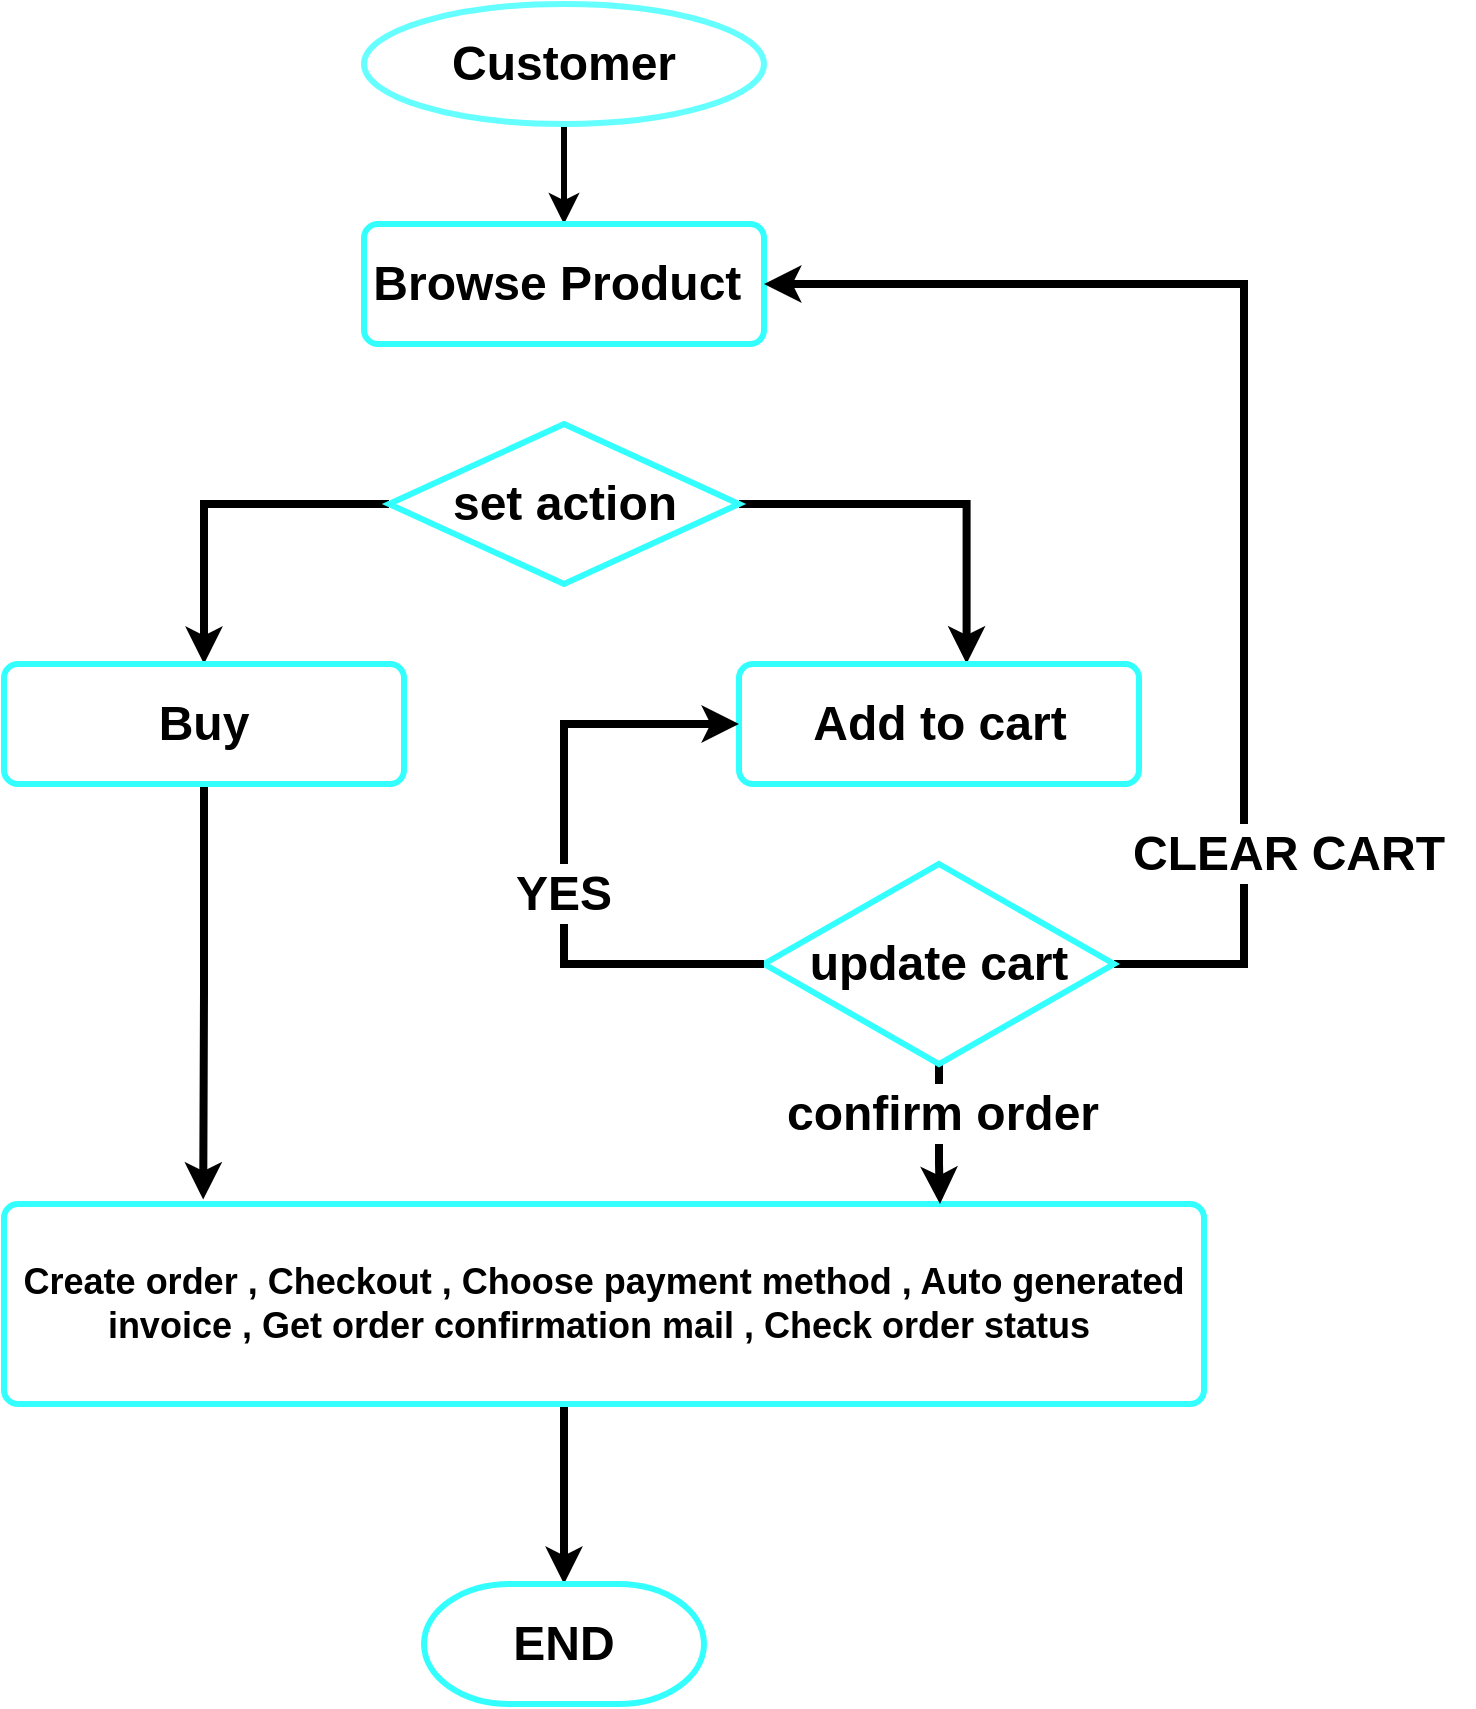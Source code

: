 <mxfile version="21.6.6" type="github">
  <diagram name="Page-1" id="Vr-Ay_9J2vr7S0z5fENa">
    <mxGraphModel dx="1050" dy="573" grid="1" gridSize="10" guides="1" tooltips="1" connect="1" arrows="1" fold="1" page="1" pageScale="1" pageWidth="850" pageHeight="1400" math="0" shadow="0">
      <root>
        <mxCell id="0" />
        <mxCell id="1" parent="0" />
        <mxCell id="WWopHkoAth9X6F_zSNTi-8" value="" style="edgeStyle=orthogonalEdgeStyle;rounded=0;orthogonalLoop=1;jettySize=auto;html=1;fontSize=12;fillColor=default;strokeWidth=3;" parent="1" source="WWopHkoAth9X6F_zSNTi-1" target="WWopHkoAth9X6F_zSNTi-2" edge="1">
          <mxGeometry relative="1" as="geometry" />
        </mxCell>
        <mxCell id="WWopHkoAth9X6F_zSNTi-1" value="&lt;h1&gt;&lt;font style=&quot;font-size: 24px;&quot;&gt;Customer&lt;/font&gt;&lt;/h1&gt;" style="strokeWidth=3;html=1;shape=mxgraph.flowchart.start_1;whiteSpace=wrap;strokeColor=#66FFFF;" parent="1" vertex="1">
          <mxGeometry x="360" y="20" width="200" height="60" as="geometry" />
        </mxCell>
        <mxCell id="WWopHkoAth9X6F_zSNTi-2" value="&lt;font style=&quot;font-size: 24px;&quot;&gt;&lt;b&gt;Browse Product&amp;nbsp;&lt;/b&gt;&lt;/font&gt;" style="rounded=1;whiteSpace=wrap;html=1;absoluteArcSize=1;arcSize=14;strokeWidth=3;strokeColor=#33FFFF;" parent="1" vertex="1">
          <mxGeometry x="360" y="130" width="200" height="60" as="geometry" />
        </mxCell>
        <mxCell id="hX6ajr4mLibBN4r1ZodI-14" style="edgeStyle=orthogonalEdgeStyle;rounded=0;orthogonalLoop=1;jettySize=auto;html=1;entryX=0.569;entryY=-0.003;entryDx=0;entryDy=0;entryPerimeter=0;strokeWidth=4;" edge="1" parent="1" source="WWopHkoAth9X6F_zSNTi-4" target="hX6ajr4mLibBN4r1ZodI-1">
          <mxGeometry relative="1" as="geometry">
            <Array as="points">
              <mxPoint x="661" y="270" />
            </Array>
          </mxGeometry>
        </mxCell>
        <mxCell id="hX6ajr4mLibBN4r1ZodI-15" style="edgeStyle=orthogonalEdgeStyle;rounded=0;orthogonalLoop=1;jettySize=auto;html=1;entryX=0.5;entryY=0;entryDx=0;entryDy=0;strokeWidth=4;" edge="1" parent="1" source="WWopHkoAth9X6F_zSNTi-4" target="hX6ajr4mLibBN4r1ZodI-2">
          <mxGeometry relative="1" as="geometry">
            <Array as="points">
              <mxPoint x="280" y="270" />
            </Array>
          </mxGeometry>
        </mxCell>
        <mxCell id="WWopHkoAth9X6F_zSNTi-4" value="&lt;h1&gt;set action&lt;/h1&gt;" style="strokeWidth=3;html=1;shape=mxgraph.flowchart.decision;whiteSpace=wrap;strokeColor=#33FFFF;rounded=1;arcSize=14;" parent="1" vertex="1">
          <mxGeometry x="372.5" y="230" width="175" height="80" as="geometry" />
        </mxCell>
        <mxCell id="hX6ajr4mLibBN4r1ZodI-16" style="edgeStyle=orthogonalEdgeStyle;rounded=0;orthogonalLoop=1;jettySize=auto;html=1;entryX=0.5;entryY=0;entryDx=0;entryDy=0;entryPerimeter=0;strokeWidth=4;" edge="1" parent="1" source="WWopHkoAth9X6F_zSNTi-6" target="WWopHkoAth9X6F_zSNTi-7">
          <mxGeometry relative="1" as="geometry">
            <Array as="points">
              <mxPoint x="460" y="740" />
              <mxPoint x="460" y="740" />
            </Array>
          </mxGeometry>
        </mxCell>
        <mxCell id="WWopHkoAth9X6F_zSNTi-6" value="&lt;h2&gt;Create order , Checkout , Choose payment method , Auto generated invoice , Get order confirmation mail , Check order status&amp;nbsp;&lt;/h2&gt;" style="rounded=1;whiteSpace=wrap;html=1;absoluteArcSize=1;arcSize=14;strokeWidth=3;strokeColor=#33FFFF;" parent="1" vertex="1">
          <mxGeometry x="180" y="620" width="600" height="100" as="geometry" />
        </mxCell>
        <mxCell id="WWopHkoAth9X6F_zSNTi-7" value="&lt;h1&gt;END&lt;/h1&gt;" style="strokeWidth=3;html=1;shape=mxgraph.flowchart.terminator;whiteSpace=wrap;strokeColor=#33FFFF;rounded=1;arcSize=14;" parent="1" vertex="1">
          <mxGeometry x="390" y="810" width="140" height="60" as="geometry" />
        </mxCell>
        <mxCell id="hX6ajr4mLibBN4r1ZodI-1" value="&lt;font style=&quot;font-size: 24px;&quot;&gt;&lt;b&gt;Add to cart&lt;/b&gt;&lt;/font&gt;" style="rounded=1;whiteSpace=wrap;html=1;absoluteArcSize=1;arcSize=14;strokeWidth=3;strokeColor=#33FFFF;" vertex="1" parent="1">
          <mxGeometry x="547.5" y="350" width="200" height="60" as="geometry" />
        </mxCell>
        <mxCell id="hX6ajr4mLibBN4r1ZodI-13" style="edgeStyle=orthogonalEdgeStyle;rounded=0;orthogonalLoop=1;jettySize=auto;html=1;entryX=0.166;entryY=-0.022;entryDx=0;entryDy=0;entryPerimeter=0;strokeWidth=4;" edge="1" parent="1" source="hX6ajr4mLibBN4r1ZodI-2" target="WWopHkoAth9X6F_zSNTi-6">
          <mxGeometry relative="1" as="geometry" />
        </mxCell>
        <mxCell id="hX6ajr4mLibBN4r1ZodI-2" value="&lt;font style=&quot;font-size: 24px;&quot;&gt;&lt;b&gt;Buy&lt;/b&gt;&lt;/font&gt;" style="rounded=1;whiteSpace=wrap;html=1;absoluteArcSize=1;arcSize=14;strokeWidth=3;strokeColor=#33FFFF;" vertex="1" parent="1">
          <mxGeometry x="180" y="350" width="200" height="60" as="geometry" />
        </mxCell>
        <mxCell id="hX6ajr4mLibBN4r1ZodI-5" style="edgeStyle=orthogonalEdgeStyle;rounded=0;orthogonalLoop=1;jettySize=auto;html=1;entryX=1;entryY=0.5;entryDx=0;entryDy=0;strokeWidth=4;exitX=1;exitY=0.5;exitDx=0;exitDy=0;exitPerimeter=0;" edge="1" parent="1" source="hX6ajr4mLibBN4r1ZodI-3" target="WWopHkoAth9X6F_zSNTi-2">
          <mxGeometry relative="1" as="geometry">
            <Array as="points">
              <mxPoint x="800" y="500" />
              <mxPoint x="800" y="160" />
            </Array>
          </mxGeometry>
        </mxCell>
        <mxCell id="hX6ajr4mLibBN4r1ZodI-7" style="edgeStyle=orthogonalEdgeStyle;rounded=0;orthogonalLoop=1;jettySize=auto;html=1;entryX=0;entryY=0.5;entryDx=0;entryDy=0;strokeWidth=4;" edge="1" parent="1" source="hX6ajr4mLibBN4r1ZodI-10" target="hX6ajr4mLibBN4r1ZodI-1">
          <mxGeometry relative="1" as="geometry">
            <Array as="points">
              <mxPoint x="460" y="380" />
            </Array>
          </mxGeometry>
        </mxCell>
        <mxCell id="hX6ajr4mLibBN4r1ZodI-8" value="" style="edgeStyle=orthogonalEdgeStyle;rounded=0;orthogonalLoop=1;jettySize=auto;html=1;strokeWidth=4;" edge="1" parent="1" source="hX6ajr4mLibBN4r1ZodI-3" target="WWopHkoAth9X6F_zSNTi-6">
          <mxGeometry relative="1" as="geometry">
            <Array as="points">
              <mxPoint x="648" y="600" />
              <mxPoint x="648" y="600" />
            </Array>
          </mxGeometry>
        </mxCell>
        <mxCell id="hX6ajr4mLibBN4r1ZodI-3" value="&lt;h1&gt;update cart&lt;/h1&gt;" style="strokeWidth=3;html=1;shape=mxgraph.flowchart.decision;whiteSpace=wrap;strokeColor=#33FFFF;rounded=1;arcSize=14;" vertex="1" parent="1">
          <mxGeometry x="560" y="450" width="175" height="100" as="geometry" />
        </mxCell>
        <mxCell id="hX6ajr4mLibBN4r1ZodI-9" value="&lt;b&gt;&lt;font style=&quot;font-size: 24px;&quot;&gt;CLEAR CART&lt;/font&gt;&lt;/b&gt;" style="text;html=1;strokeColor=none;fillColor=#FFFFFF;align=center;verticalAlign=middle;whiteSpace=wrap;rounded=0;" vertex="1" parent="1">
          <mxGeometry x="730" y="430" width="185" height="30" as="geometry" />
        </mxCell>
        <mxCell id="hX6ajr4mLibBN4r1ZodI-11" value="" style="edgeStyle=orthogonalEdgeStyle;rounded=0;orthogonalLoop=1;jettySize=auto;html=1;entryX=0;entryY=0.5;entryDx=0;entryDy=0;strokeWidth=4;" edge="1" parent="1" source="hX6ajr4mLibBN4r1ZodI-3" target="hX6ajr4mLibBN4r1ZodI-10">
          <mxGeometry relative="1" as="geometry">
            <mxPoint x="560" y="500" as="sourcePoint" />
            <mxPoint x="548" y="380" as="targetPoint" />
            <Array as="points">
              <mxPoint x="460" y="500" />
            </Array>
          </mxGeometry>
        </mxCell>
        <mxCell id="hX6ajr4mLibBN4r1ZodI-10" value="&lt;span style=&quot;font-size: 24px;&quot;&gt;&lt;b&gt;YES&lt;/b&gt;&lt;/span&gt;" style="text;html=1;strokeColor=none;fillColor=#FFFFFF;align=center;verticalAlign=middle;whiteSpace=wrap;rounded=0;" vertex="1" parent="1">
          <mxGeometry x="390" y="450" width="140" height="30" as="geometry" />
        </mxCell>
        <mxCell id="hX6ajr4mLibBN4r1ZodI-12" value="&lt;b&gt;&lt;font style=&quot;font-size: 24px;&quot;&gt;confirm order&lt;/font&gt;&lt;/b&gt;" style="text;html=1;strokeColor=none;fillColor=#FFFFFF;align=center;verticalAlign=middle;whiteSpace=wrap;rounded=0;" vertex="1" parent="1">
          <mxGeometry x="562.5" y="560" width="172.5" height="30" as="geometry" />
        </mxCell>
      </root>
    </mxGraphModel>
  </diagram>
</mxfile>
